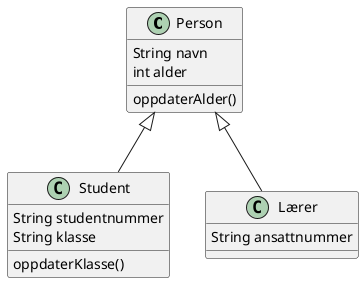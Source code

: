 @startuml Eksempel

class Person {
    String navn
    int alder
    oppdaterAlder()
}

class Student {
    String studentnummer
    String klasse
    oppdaterKlasse()
}

class Lærer {
    String ansattnummer
}

Person <|-- Student
Person <|-- Lærer

@enduml